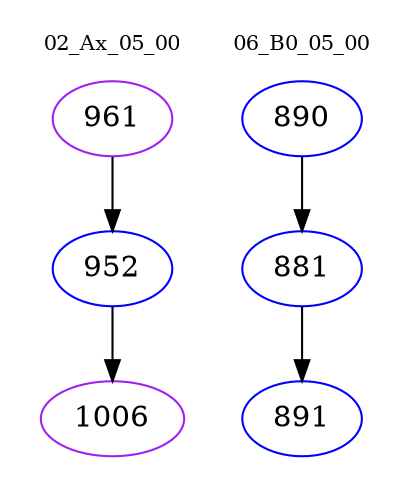 digraph{
subgraph cluster_0 {
color = white
label = "02_Ax_05_00";
fontsize=10;
T0_961 [label="961", color="purple"]
T0_961 -> T0_952 [color="black"]
T0_952 [label="952", color="blue"]
T0_952 -> T0_1006 [color="black"]
T0_1006 [label="1006", color="purple"]
}
subgraph cluster_1 {
color = white
label = "06_B0_05_00";
fontsize=10;
T1_890 [label="890", color="blue"]
T1_890 -> T1_881 [color="black"]
T1_881 [label="881", color="blue"]
T1_881 -> T1_891 [color="black"]
T1_891 [label="891", color="blue"]
}
}
